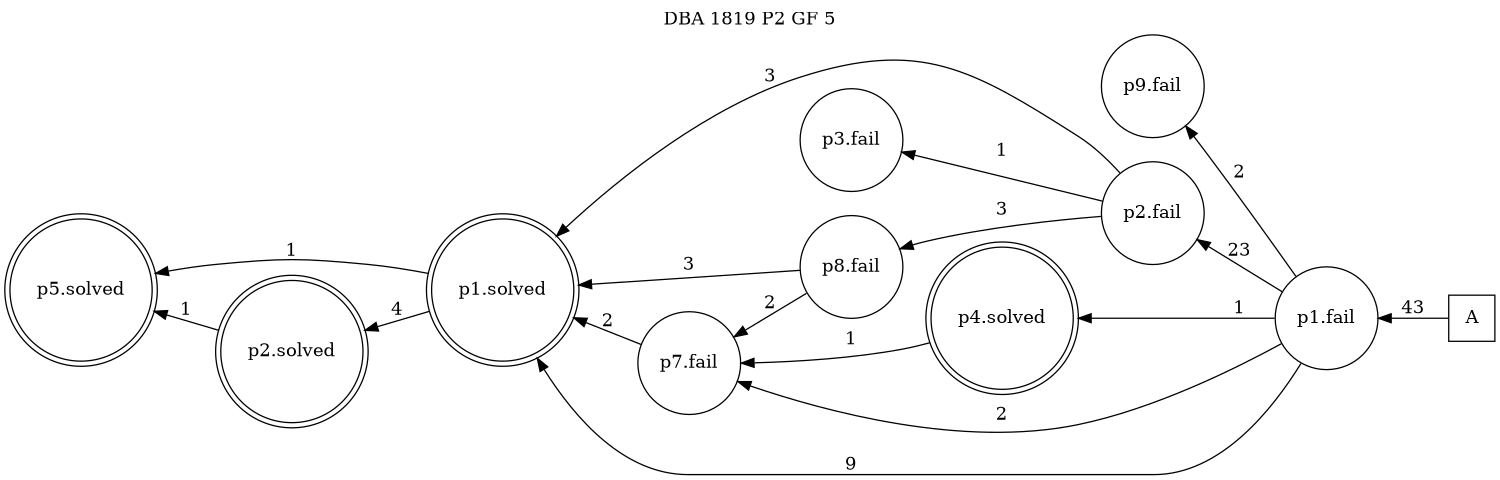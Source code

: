 digraph DBA_1819_P2_GF_5 {
labelloc="tl"
label= " DBA 1819 P2 GF 5 "
rankdir="RL";
graph [ size=" 10 , 10 !"]

"A" [shape="square" label="A"]
"p1.fail" [shape="circle" label="p1.fail"]
"p9.fail" [shape="circle" label="p9.fail"]
"p2.fail" [shape="circle" label="p2.fail"]
"p8.fail" [shape="circle" label="p8.fail"]
"p3.fail" [shape="circle" label="p3.fail"]
"p7.fail" [shape="circle" label="p7.fail"]
"p1.solved" [shape="doublecircle" label="p1.solved"]
"p4.solved" [shape="doublecircle" label="p4.solved"]
"p5.solved" [shape="doublecircle" label="p5.solved"]
"p2.solved" [shape="doublecircle" label="p2.solved"]
"A" -> "p1.fail" [ label=43]
"p1.fail" -> "p9.fail" [ label=2]
"p1.fail" -> "p2.fail" [ label=23]
"p1.fail" -> "p7.fail" [ label=2]
"p1.fail" -> "p1.solved" [ label=9]
"p1.fail" -> "p4.solved" [ label=1]
"p2.fail" -> "p8.fail" [ label=3]
"p2.fail" -> "p3.fail" [ label=1]
"p2.fail" -> "p1.solved" [ label=3]
"p8.fail" -> "p7.fail" [ label=2]
"p8.fail" -> "p1.solved" [ label=3]
"p7.fail" -> "p1.solved" [ label=2]
"p1.solved" -> "p5.solved" [ label=1]
"p1.solved" -> "p2.solved" [ label=4]
"p4.solved" -> "p7.fail" [ label=1]
"p2.solved" -> "p5.solved" [ label=1]
}
